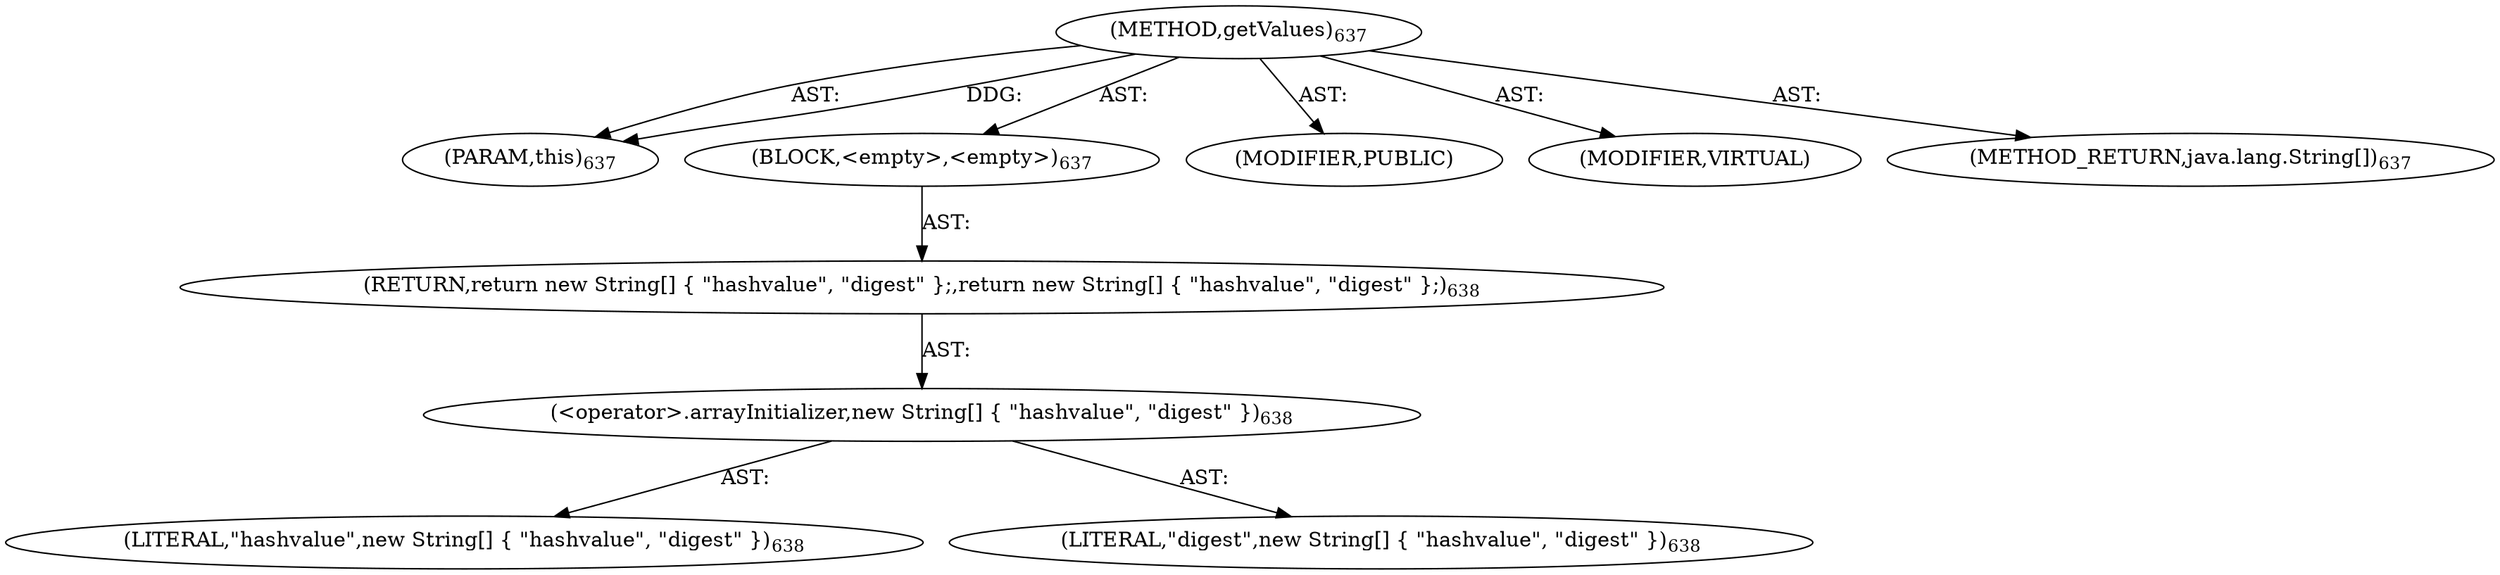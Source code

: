 digraph "getValues" {  
"111669149714" [label = <(METHOD,getValues)<SUB>637</SUB>> ]
"115964117025" [label = <(PARAM,this)<SUB>637</SUB>> ]
"25769803850" [label = <(BLOCK,&lt;empty&gt;,&lt;empty&gt;)<SUB>637</SUB>> ]
"146028888071" [label = <(RETURN,return new String[] { &quot;hashvalue&quot;, &quot;digest&quot; };,return new String[] { &quot;hashvalue&quot;, &quot;digest&quot; };)<SUB>638</SUB>> ]
"30064771370" [label = <(&lt;operator&gt;.arrayInitializer,new String[] { &quot;hashvalue&quot;, &quot;digest&quot; })<SUB>638</SUB>> ]
"90194313287" [label = <(LITERAL,&quot;hashvalue&quot;,new String[] { &quot;hashvalue&quot;, &quot;digest&quot; })<SUB>638</SUB>> ]
"90194313288" [label = <(LITERAL,&quot;digest&quot;,new String[] { &quot;hashvalue&quot;, &quot;digest&quot; })<SUB>638</SUB>> ]
"133143986224" [label = <(MODIFIER,PUBLIC)> ]
"133143986225" [label = <(MODIFIER,VIRTUAL)> ]
"128849018898" [label = <(METHOD_RETURN,java.lang.String[])<SUB>637</SUB>> ]
  "111669149714" -> "115964117025"  [ label = "AST: "] 
  "111669149714" -> "25769803850"  [ label = "AST: "] 
  "111669149714" -> "133143986224"  [ label = "AST: "] 
  "111669149714" -> "133143986225"  [ label = "AST: "] 
  "111669149714" -> "128849018898"  [ label = "AST: "] 
  "25769803850" -> "146028888071"  [ label = "AST: "] 
  "146028888071" -> "30064771370"  [ label = "AST: "] 
  "30064771370" -> "90194313287"  [ label = "AST: "] 
  "30064771370" -> "90194313288"  [ label = "AST: "] 
  "111669149714" -> "115964117025"  [ label = "DDG: "] 
}
